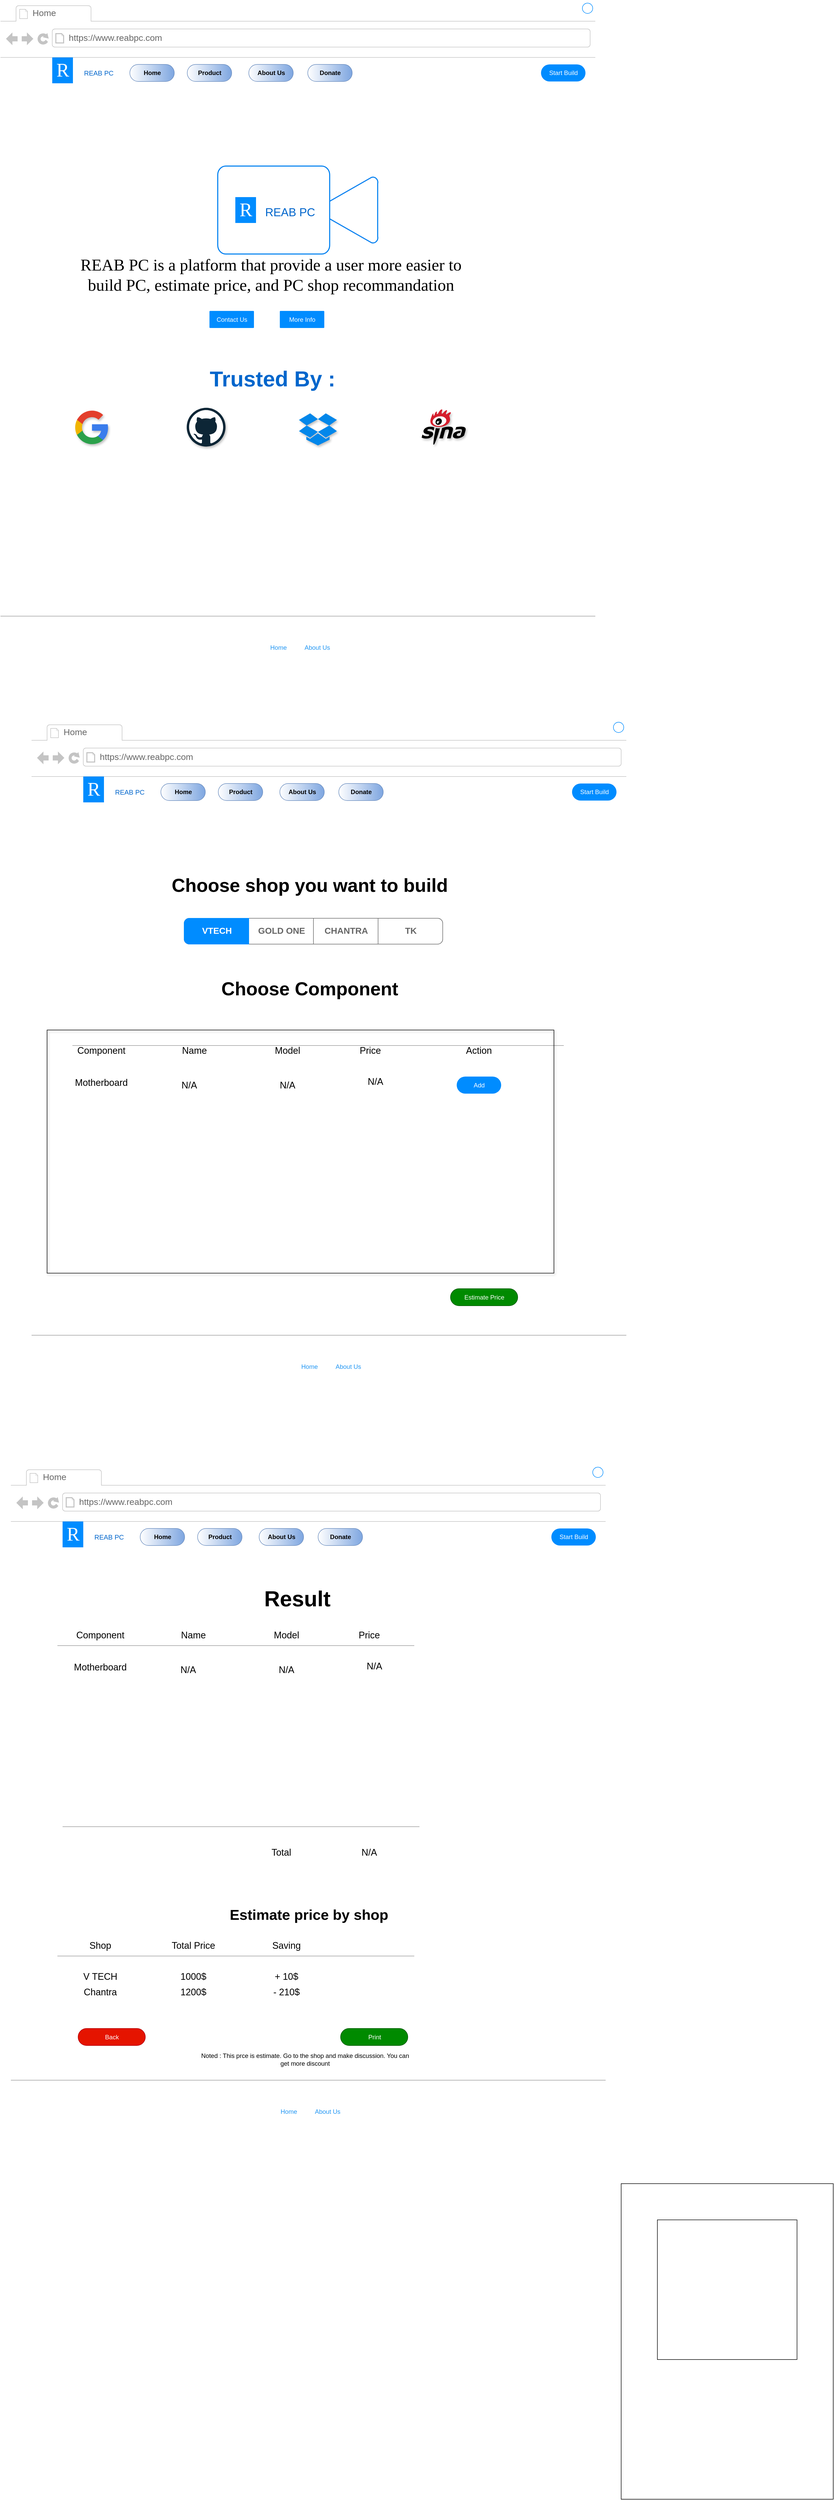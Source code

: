 <mxfile version="13.9.9" type="device"><diagram id="piDafpqhtRUU5qUU-vj8" name="Page-1"><mxGraphModel dx="1240" dy="740" grid="1" gridSize="10" guides="1" tooltips="1" connect="1" arrows="1" fold="1" page="1" pageScale="1" pageWidth="827" pageHeight="1169" math="0" shadow="0"><root><mxCell id="0"/><mxCell id="1" parent="0"/><mxCell id="8962rQQDY3VNNf6We3Pp-1" value="" style="strokeWidth=1;shadow=0;dashed=0;align=center;html=1;shape=mxgraph.mockup.containers.browserWindow;rSize=0;strokeColor2=#008cff;strokeColor3=#c4c4c4;mainText=,;recursiveResize=0;strokeColor=#FFFFFF;fontColor=#FFFFFF;" parent="1" vertex="1"><mxGeometry x="10" y="10" width="1150" height="1330" as="geometry"/></mxCell><mxCell id="8962rQQDY3VNNf6We3Pp-2" value="Home" style="strokeWidth=1;shadow=0;dashed=0;align=center;html=1;shape=mxgraph.mockup.containers.anchor;fontSize=17;fontColor=#666666;align=left;" parent="8962rQQDY3VNNf6We3Pp-1" vertex="1"><mxGeometry x="60" y="12" width="110" height="26" as="geometry"/></mxCell><mxCell id="8962rQQDY3VNNf6We3Pp-3" value="https://www.reabpc.com" style="strokeWidth=1;shadow=0;dashed=0;align=center;html=1;shape=mxgraph.mockup.containers.anchor;rSize=0;fontSize=17;fontColor=#666666;align=left;" parent="8962rQQDY3VNNf6We3Pp-1" vertex="1"><mxGeometry x="130" y="60" width="250" height="26" as="geometry"/></mxCell><mxCell id="8962rQQDY3VNNf6We3Pp-14" value="Start Build" style="rounded=1;align=center;strokeColor=none;html=1;fontColor=#ffffff;fontSize=12;fillColor=#008CFF;arcSize=50;" parent="8962rQQDY3VNNf6We3Pp-1" vertex="1"><mxGeometry x="1045" y="123.5" width="86" height="33" as="geometry"/></mxCell><mxCell id="8962rQQDY3VNNf6We3Pp-16" value="REAB PC" style="text;html=1;strokeColor=none;fillColor=none;align=center;verticalAlign=middle;whiteSpace=wrap;rounded=0;fontSize=13;fontColor=#0066CC;" parent="8962rQQDY3VNNf6We3Pp-1" vertex="1"><mxGeometry x="140" y="130" width="100" height="20" as="geometry"/></mxCell><mxCell id="8962rQQDY3VNNf6We3Pp-17" value="" style="html=1;verticalLabelPosition=bottom;align=center;labelBackgroundColor=#ffffff;verticalAlign=top;strokeWidth=2;strokeColor=#0080F0;shadow=0;dashed=0;shape=mxgraph.ios7.icons.video_conversation;fontSize=13;fontColor=#0066CC;" parent="8962rQQDY3VNNf6We3Pp-1" vertex="1"><mxGeometry x="420" y="320" width="310" height="170" as="geometry"/></mxCell><mxCell id="8962rQQDY3VNNf6We3Pp-35" value="" style="verticalLabelPosition=bottom;shadow=0;dashed=0;align=center;html=1;verticalAlign=top;strokeWidth=1;shape=mxgraph.mockup.markup.line;strokeColor=#999999;fillColor=#008CFF;fontSize=13;fontColor=#0066CC;" parent="8962rQQDY3VNNf6We3Pp-1" vertex="1"><mxGeometry y="1180" width="1150" height="20" as="geometry"/></mxCell><mxCell id="8962rQQDY3VNNf6We3Pp-36" value="" style="shape=image;html=1;verticalAlign=top;verticalLabelPosition=bottom;labelBackgroundColor=#ffffff;imageAspect=0;aspect=fixed;image=https://cdn3.iconfinder.com/data/icons/peelicons-vol-1/50/LinkedIn-128.png;fillColor=#008CFF;fontSize=13;fontColor=#0066CC;" parent="8962rQQDY3VNNf6We3Pp-1" vertex="1"><mxGeometry x="870" y="1235" width="30" height="30" as="geometry"/></mxCell><mxCell id="8962rQQDY3VNNf6We3Pp-37" value="" style="shape=image;html=1;verticalAlign=top;verticalLabelPosition=bottom;labelBackgroundColor=#ffffff;imageAspect=0;aspect=fixed;image=https://cdn3.iconfinder.com/data/icons/peelicons-vol-1/50/Facebook-128.png;fillColor=#008CFF;fontSize=13;fontColor=#0066CC;" parent="8962rQQDY3VNNf6We3Pp-1" vertex="1"><mxGeometry x="920" y="1235" width="30" height="30" as="geometry"/></mxCell><mxCell id="8962rQQDY3VNNf6We3Pp-38" value="" style="shape=image;html=1;verticalAlign=top;verticalLabelPosition=bottom;labelBackgroundColor=#ffffff;imageAspect=0;aspect=fixed;image=https://cdn3.iconfinder.com/data/icons/peelicons-vol-1/50/Twitter-128.png;fillColor=#008CFF;fontSize=13;fontColor=#0066CC;" parent="8962rQQDY3VNNf6We3Pp-1" vertex="1"><mxGeometry x="970" y="1235" width="30" height="30" as="geometry"/></mxCell><mxCell id="seymav8gBYocV3_De4xC-2" value="R" style="text;html=1;align=center;verticalAlign=middle;resizable=0;points=[];autosize=1;fontSize=37;fontFamily=Tahoma;fillColor=#008CFF;fontColor=#FFFFFF;" parent="8962rQQDY3VNNf6We3Pp-1" vertex="1"><mxGeometry x="100" y="110" width="40" height="50" as="geometry"/></mxCell><mxCell id="8962rQQDY3VNNf6We3Pp-32" value="Home" style="shape=rect;strokeColor=none;fillColor=none;fontSize=12;fontColor=#2196F3;dashed=0;" parent="8962rQQDY3VNNf6We3Pp-1" vertex="1"><mxGeometry x="500" y="1230" width="75" height="40" as="geometry"/></mxCell><mxCell id="8962rQQDY3VNNf6We3Pp-33" value="About Us" style="shape=rect;strokeColor=none;fillColor=none;fontSize=12;fontColor=#2196F3;dashed=0;shadow=1;" parent="8962rQQDY3VNNf6We3Pp-1" vertex="1"><mxGeometry x="575" y="1230" width="75" height="40" as="geometry"/></mxCell><mxCell id="9kzsUfth-ymZOBApieVR-3" value="Home" style="rounded=1;align=center;html=1;fontSize=12;strokeColor=#6c8ebf;gradientColor=#7ea6e0;arcSize=50;fillColor=#FFFFFF;gradientDirection=east;fontStyle=1;" parent="8962rQQDY3VNNf6We3Pp-1" vertex="1"><mxGeometry x="250" y="123.5" width="86" height="33" as="geometry"/></mxCell><mxCell id="9kzsUfth-ymZOBApieVR-4" value="Product" style="rounded=1;align=center;html=1;fontSize=12;strokeColor=#6c8ebf;gradientColor=#7ea6e0;arcSize=50;fillColor=#FFFFFF;gradientDirection=east;fontStyle=1;" parent="8962rQQDY3VNNf6We3Pp-1" vertex="1"><mxGeometry x="361" y="123.5" width="86" height="33" as="geometry"/></mxCell><mxCell id="9kzsUfth-ymZOBApieVR-5" value="About Us" style="rounded=1;align=center;html=1;fontSize=12;strokeColor=#6c8ebf;gradientColor=#7ea6e0;arcSize=50;fillColor=#FFFFFF;gradientDirection=east;fontStyle=1;" parent="8962rQQDY3VNNf6We3Pp-1" vertex="1"><mxGeometry x="480" y="123.5" width="86" height="33" as="geometry"/></mxCell><mxCell id="9kzsUfth-ymZOBApieVR-6" value="Donate" style="rounded=1;align=center;html=1;fontSize=12;strokeColor=#6c8ebf;gradientColor=#7ea6e0;arcSize=50;fillColor=#FFFFFF;gradientDirection=east;fontStyle=1;" parent="8962rQQDY3VNNf6We3Pp-1" vertex="1"><mxGeometry x="594" y="123.5" width="86" height="33" as="geometry"/></mxCell><mxCell id="9kzsUfth-ymZOBApieVR-7" value="&lt;font style=&quot;font-size: 22px&quot;&gt;REAB PC&lt;/font&gt;" style="text;html=1;strokeColor=none;fillColor=none;align=center;verticalAlign=middle;whiteSpace=wrap;rounded=0;fontSize=13;fontColor=#0066CC;" parent="8962rQQDY3VNNf6We3Pp-1" vertex="1"><mxGeometry x="510" y="400" width="100" height="20" as="geometry"/></mxCell><mxCell id="9kzsUfth-ymZOBApieVR-8" value="R" style="text;html=1;align=center;verticalAlign=middle;resizable=0;points=[];autosize=1;fontSize=37;fontFamily=Tahoma;fillColor=#008CFF;fontColor=#FFFFFF;" parent="8962rQQDY3VNNf6We3Pp-1" vertex="1"><mxGeometry x="454" y="380" width="40" height="50" as="geometry"/></mxCell><mxCell id="9kzsUfth-ymZOBApieVR-9" value="&lt;font face=&quot;Lucida Console&quot;&gt;&lt;span style=&quot;font-size: 32px&quot;&gt;REAB PC is a platform that provide a user more easier to build PC, estimate price, and PC shop recommandation&lt;br&gt;&lt;/span&gt;&lt;/font&gt;" style="text;html=1;strokeColor=none;fillColor=none;align=center;verticalAlign=middle;whiteSpace=wrap;rounded=0;shadow=1;fontColor=#000000;" parent="8962rQQDY3VNNf6We3Pp-1" vertex="1"><mxGeometry x="143" y="520" width="760" height="20" as="geometry"/></mxCell><mxCell id="8962rQQDY3VNNf6We3Pp-28" value="&lt;font style=&quot;font-size: 42px&quot; color=&quot;#0066cc&quot;&gt;Trusted By :&lt;/font&gt;" style="strokeWidth=1;shadow=0;dashed=0;align=center;html=1;shape=mxgraph.mockup.anchor;fontSize=16;fontColor=#ffffff;fontStyle=1;whiteSpace=wrap;" parent="8962rQQDY3VNNf6We3Pp-1" vertex="1"><mxGeometry x="361" y="690" width="330" height="84" as="geometry"/></mxCell><mxCell id="9kzsUfth-ymZOBApieVR-14" value="" style="dashed=0;outlineConnect=0;html=1;align=center;labelPosition=center;verticalLabelPosition=bottom;verticalAlign=top;shape=mxgraph.weblogos.google;shadow=1;strokeColor=#000000;fillColor=#FFFFFF;fontColor=#000000;" parent="8962rQQDY3VNNf6We3Pp-1" vertex="1"><mxGeometry x="143" y="790" width="65.2" height="69.4" as="geometry"/></mxCell><mxCell id="9kzsUfth-ymZOBApieVR-15" value="" style="dashed=0;outlineConnect=0;html=1;align=center;labelPosition=center;verticalLabelPosition=bottom;verticalAlign=top;shape=mxgraph.weblogos.github;shadow=1;strokeColor=#000000;fillColor=#FFFFFF;fontColor=#000000;" parent="8962rQQDY3VNNf6We3Pp-1" vertex="1"><mxGeometry x="360" y="787.2" width="75" height="75" as="geometry"/></mxCell><mxCell id="9kzsUfth-ymZOBApieVR-16" value="" style="dashed=0;outlineConnect=0;html=1;align=center;labelPosition=center;verticalLabelPosition=bottom;verticalAlign=top;shape=mxgraph.weblogos.dropbox;fillColor=#0287EA;shadow=1;strokeColor=#000000;fontColor=#000000;" parent="8962rQQDY3VNNf6We3Pp-1" vertex="1"><mxGeometry x="577" y="798" width="73.4" height="62" as="geometry"/></mxCell><mxCell id="9kzsUfth-ymZOBApieVR-17" value="" style="dashed=0;outlineConnect=0;html=1;align=center;labelPosition=center;verticalLabelPosition=bottom;verticalAlign=top;shape=mxgraph.weblogos.sina;shadow=1;strokeColor=#000000;fillColor=#FFFFFF;fontColor=#000000;" parent="8962rQQDY3VNNf6We3Pp-1" vertex="1"><mxGeometry x="814.2" y="790.4" width="85.8" height="68.6" as="geometry"/></mxCell><mxCell id="9kzsUfth-ymZOBApieVR-68" value="More Info" style="rounded=1;align=center;strokeColor=none;html=1;fontColor=#ffffff;fontSize=12;fillColor=#008CFF;arcSize=4;" parent="8962rQQDY3VNNf6We3Pp-1" vertex="1"><mxGeometry x="540" y="600" width="86" height="33" as="geometry"/></mxCell><mxCell id="9kzsUfth-ymZOBApieVR-69" value="Contact Us" style="rounded=1;align=center;strokeColor=none;html=1;fontColor=#ffffff;fontSize=12;fillColor=#008CFF;arcSize=4;" parent="8962rQQDY3VNNf6We3Pp-1" vertex="1"><mxGeometry x="404" y="600" width="86" height="33" as="geometry"/></mxCell><mxCell id="9kzsUfth-ymZOBApieVR-70" value="" style="strokeWidth=1;shadow=0;dashed=0;align=center;html=1;shape=mxgraph.mockup.containers.browserWindow;rSize=0;strokeColor2=#008cff;strokeColor3=#c4c4c4;mainText=,;recursiveResize=0;strokeColor=#FFFFFF;fontColor=#FFFFFF;" parent="1" vertex="1"><mxGeometry x="70" y="1400" width="1150" height="1330" as="geometry"/></mxCell><mxCell id="9kzsUfth-ymZOBApieVR-71" value="Home" style="strokeWidth=1;shadow=0;dashed=0;align=center;html=1;shape=mxgraph.mockup.containers.anchor;fontSize=17;fontColor=#666666;align=left;" parent="9kzsUfth-ymZOBApieVR-70" vertex="1"><mxGeometry x="60" y="12" width="110" height="26" as="geometry"/></mxCell><mxCell id="9kzsUfth-ymZOBApieVR-72" value="https://www.reabpc.com" style="strokeWidth=1;shadow=0;dashed=0;align=center;html=1;shape=mxgraph.mockup.containers.anchor;rSize=0;fontSize=17;fontColor=#666666;align=left;" parent="9kzsUfth-ymZOBApieVR-70" vertex="1"><mxGeometry x="130" y="60" width="250" height="26" as="geometry"/></mxCell><mxCell id="9kzsUfth-ymZOBApieVR-73" value="Start Build" style="rounded=1;align=center;strokeColor=none;html=1;fontColor=#ffffff;fontSize=12;fillColor=#008CFF;arcSize=50;" parent="9kzsUfth-ymZOBApieVR-70" vertex="1"><mxGeometry x="1045" y="123.5" width="86" height="33" as="geometry"/></mxCell><mxCell id="9kzsUfth-ymZOBApieVR-74" value="REAB PC" style="text;html=1;strokeColor=none;fillColor=none;align=center;verticalAlign=middle;whiteSpace=wrap;rounded=0;fontSize=13;fontColor=#0066CC;" parent="9kzsUfth-ymZOBApieVR-70" vertex="1"><mxGeometry x="140" y="130" width="100" height="20" as="geometry"/></mxCell><mxCell id="9kzsUfth-ymZOBApieVR-76" value="" style="verticalLabelPosition=bottom;shadow=0;dashed=0;align=center;html=1;verticalAlign=top;strokeWidth=1;shape=mxgraph.mockup.markup.line;strokeColor=#999999;fillColor=#008CFF;fontSize=13;fontColor=#0066CC;" parent="9kzsUfth-ymZOBApieVR-70" vertex="1"><mxGeometry y="1180" width="1150" height="20" as="geometry"/></mxCell><mxCell id="9kzsUfth-ymZOBApieVR-77" value="" style="shape=image;html=1;verticalAlign=top;verticalLabelPosition=bottom;labelBackgroundColor=#ffffff;imageAspect=0;aspect=fixed;image=https://cdn3.iconfinder.com/data/icons/peelicons-vol-1/50/LinkedIn-128.png;fillColor=#008CFF;fontSize=13;fontColor=#0066CC;" parent="9kzsUfth-ymZOBApieVR-70" vertex="1"><mxGeometry x="870" y="1235" width="30" height="30" as="geometry"/></mxCell><mxCell id="9kzsUfth-ymZOBApieVR-78" value="" style="shape=image;html=1;verticalAlign=top;verticalLabelPosition=bottom;labelBackgroundColor=#ffffff;imageAspect=0;aspect=fixed;image=https://cdn3.iconfinder.com/data/icons/peelicons-vol-1/50/Facebook-128.png;fillColor=#008CFF;fontSize=13;fontColor=#0066CC;" parent="9kzsUfth-ymZOBApieVR-70" vertex="1"><mxGeometry x="920" y="1235" width="30" height="30" as="geometry"/></mxCell><mxCell id="9kzsUfth-ymZOBApieVR-79" value="" style="shape=image;html=1;verticalAlign=top;verticalLabelPosition=bottom;labelBackgroundColor=#ffffff;imageAspect=0;aspect=fixed;image=https://cdn3.iconfinder.com/data/icons/peelicons-vol-1/50/Twitter-128.png;fillColor=#008CFF;fontSize=13;fontColor=#0066CC;" parent="9kzsUfth-ymZOBApieVR-70" vertex="1"><mxGeometry x="970" y="1235" width="30" height="30" as="geometry"/></mxCell><mxCell id="9kzsUfth-ymZOBApieVR-80" value="R" style="text;html=1;align=center;verticalAlign=middle;resizable=0;points=[];autosize=1;fontSize=37;fontFamily=Tahoma;fillColor=#008CFF;fontColor=#FFFFFF;" parent="9kzsUfth-ymZOBApieVR-70" vertex="1"><mxGeometry x="100" y="110" width="40" height="50" as="geometry"/></mxCell><mxCell id="9kzsUfth-ymZOBApieVR-81" value="Home" style="shape=rect;strokeColor=none;fillColor=none;fontSize=12;fontColor=#2196F3;dashed=0;" parent="9kzsUfth-ymZOBApieVR-70" vertex="1"><mxGeometry x="500" y="1230" width="75" height="40" as="geometry"/></mxCell><mxCell id="9kzsUfth-ymZOBApieVR-82" value="About Us" style="shape=rect;strokeColor=none;fillColor=none;fontSize=12;fontColor=#2196F3;dashed=0;shadow=1;" parent="9kzsUfth-ymZOBApieVR-70" vertex="1"><mxGeometry x="575" y="1230" width="75" height="40" as="geometry"/></mxCell><mxCell id="9kzsUfth-ymZOBApieVR-83" value="Home" style="rounded=1;align=center;html=1;fontSize=12;strokeColor=#6c8ebf;gradientColor=#7ea6e0;arcSize=50;fillColor=#FFFFFF;gradientDirection=east;fontStyle=1;" parent="9kzsUfth-ymZOBApieVR-70" vertex="1"><mxGeometry x="250" y="123.5" width="86" height="33" as="geometry"/></mxCell><mxCell id="9kzsUfth-ymZOBApieVR-84" value="Product" style="rounded=1;align=center;html=1;fontSize=12;strokeColor=#6c8ebf;gradientColor=#7ea6e0;arcSize=50;fillColor=#FFFFFF;gradientDirection=east;fontStyle=1;" parent="9kzsUfth-ymZOBApieVR-70" vertex="1"><mxGeometry x="361" y="123.5" width="86" height="33" as="geometry"/></mxCell><mxCell id="9kzsUfth-ymZOBApieVR-85" value="About Us" style="rounded=1;align=center;html=1;fontSize=12;strokeColor=#6c8ebf;gradientColor=#7ea6e0;arcSize=50;fillColor=#FFFFFF;gradientDirection=east;fontStyle=1;" parent="9kzsUfth-ymZOBApieVR-70" vertex="1"><mxGeometry x="480" y="123.5" width="86" height="33" as="geometry"/></mxCell><mxCell id="9kzsUfth-ymZOBApieVR-86" value="Donate" style="rounded=1;align=center;html=1;fontSize=12;strokeColor=#6c8ebf;gradientColor=#7ea6e0;arcSize=50;fillColor=#FFFFFF;gradientDirection=east;fontStyle=1;" parent="9kzsUfth-ymZOBApieVR-70" vertex="1"><mxGeometry x="594" y="123.5" width="86" height="33" as="geometry"/></mxCell><mxCell id="9kzsUfth-ymZOBApieVR-116" value="" style="verticalLabelPosition=bottom;shadow=0;dashed=0;align=center;html=1;verticalAlign=top;strokeWidth=1;shape=mxgraph.mockup.markup.line;strokeColor=#999999;fillColor=#FFFFFF;fontColor=#000000;" parent="9kzsUfth-ymZOBApieVR-70" vertex="1"><mxGeometry x="79" y="620" width="950" height="20" as="geometry"/></mxCell><mxCell id="9kzsUfth-ymZOBApieVR-117" value="&lt;font style=&quot;font-size: 36px&quot;&gt;&lt;b&gt;Choose Component&lt;/b&gt;&lt;/font&gt;" style="text;html=1;strokeColor=none;fillColor=none;align=center;verticalAlign=middle;whiteSpace=wrap;rounded=0;shadow=1;fontColor=#000000;" parent="9kzsUfth-ymZOBApieVR-70" vertex="1"><mxGeometry x="344.5" y="510" width="386" height="20" as="geometry"/></mxCell><mxCell id="9kzsUfth-ymZOBApieVR-149" value="&lt;font style=&quot;font-size: 36px&quot;&gt;&lt;b&gt;Choose shop you want to build&lt;/b&gt;&lt;/font&gt;" style="text;html=1;strokeColor=none;fillColor=none;align=center;verticalAlign=middle;whiteSpace=wrap;rounded=0;shadow=1;fontColor=#000000;" parent="9kzsUfth-ymZOBApieVR-70" vertex="1"><mxGeometry x="250.5" y="310" width="574" height="20" as="geometry"/></mxCell><mxCell id="9kzsUfth-ymZOBApieVR-153" value="" style="strokeWidth=1;shadow=0;dashed=0;align=center;html=1;shape=mxgraph.mockup.rrect;rSize=10;fillColor=#ffffff;strokeColor=#666666;fontColor=#000000;" parent="9kzsUfth-ymZOBApieVR-70" vertex="1"><mxGeometry x="295" y="384" width="500" height="50" as="geometry"/></mxCell><mxCell id="9kzsUfth-ymZOBApieVR-154" value="GOLD ONE" style="strokeColor=inherit;fillColor=inherit;gradientColor=inherit;strokeWidth=1;shadow=0;dashed=0;align=center;html=1;shape=mxgraph.mockup.rrect;rSize=0;fontSize=17;fontColor=#666666;fontStyle=1;resizeHeight=1;" parent="9kzsUfth-ymZOBApieVR-153" vertex="1"><mxGeometry width="125" height="50" relative="1" as="geometry"><mxPoint x="125" as="offset"/></mxGeometry></mxCell><mxCell id="9kzsUfth-ymZOBApieVR-155" value="CHANTRA" style="strokeColor=inherit;fillColor=inherit;gradientColor=inherit;strokeWidth=1;shadow=0;dashed=0;align=center;html=1;shape=mxgraph.mockup.rrect;rSize=0;fontSize=17;fontColor=#666666;fontStyle=1;resizeHeight=1;" parent="9kzsUfth-ymZOBApieVR-153" vertex="1"><mxGeometry width="125" height="50" relative="1" as="geometry"><mxPoint x="250" as="offset"/></mxGeometry></mxCell><mxCell id="9kzsUfth-ymZOBApieVR-156" value="TK" style="strokeColor=inherit;fillColor=inherit;gradientColor=inherit;strokeWidth=1;shadow=0;dashed=0;align=center;html=1;shape=mxgraph.mockup.rightButton;rSize=10;fontSize=17;fontColor=#666666;fontStyle=1;resizeHeight=1;" parent="9kzsUfth-ymZOBApieVR-153" vertex="1"><mxGeometry x="1" width="125" height="50" relative="1" as="geometry"><mxPoint x="-125" as="offset"/></mxGeometry></mxCell><mxCell id="9kzsUfth-ymZOBApieVR-157" value="VTECH" style="strokeWidth=1;shadow=0;dashed=0;align=center;html=1;shape=mxgraph.mockup.leftButton;rSize=10;fontSize=17;fontColor=#ffffff;fontStyle=1;fillColor=#008cff;strokeColor=#008cff;resizeHeight=1;" parent="9kzsUfth-ymZOBApieVR-153" vertex="1"><mxGeometry width="125" height="50" relative="1" as="geometry"/></mxCell><mxCell id="9kzsUfth-ymZOBApieVR-158" value="Estimate Price" style="rounded=1;align=center;strokeColor=#005700;html=1;fontSize=12;fillColor=#008a00;arcSize=50;fontColor=#ffffff;" parent="9kzsUfth-ymZOBApieVR-70" vertex="1"><mxGeometry x="810" y="1100" width="130" height="33" as="geometry"/></mxCell><mxCell id="9kzsUfth-ymZOBApieVR-98" value="" style="strokeWidth=1;shadow=0;dashed=0;align=center;html=1;shape=mxgraph.mockup.containers.browserWindow;rSize=0;strokeColor2=#008cff;strokeColor3=#c4c4c4;mainText=,;recursiveResize=0;strokeColor=#FFFFFF;fontColor=#FFFFFF;" parent="1" vertex="1"><mxGeometry x="30" y="2840" width="1150" height="1330" as="geometry"/></mxCell><mxCell id="9kzsUfth-ymZOBApieVR-99" value="Home" style="strokeWidth=1;shadow=0;dashed=0;align=center;html=1;shape=mxgraph.mockup.containers.anchor;fontSize=17;fontColor=#666666;align=left;" parent="9kzsUfth-ymZOBApieVR-98" vertex="1"><mxGeometry x="60" y="12" width="110" height="26" as="geometry"/></mxCell><mxCell id="9kzsUfth-ymZOBApieVR-100" value="https://www.reabpc.com" style="strokeWidth=1;shadow=0;dashed=0;align=center;html=1;shape=mxgraph.mockup.containers.anchor;rSize=0;fontSize=17;fontColor=#666666;align=left;" parent="9kzsUfth-ymZOBApieVR-98" vertex="1"><mxGeometry x="130" y="60" width="250" height="26" as="geometry"/></mxCell><mxCell id="9kzsUfth-ymZOBApieVR-101" value="Start Build" style="rounded=1;align=center;strokeColor=none;html=1;fontColor=#ffffff;fontSize=12;fillColor=#008CFF;arcSize=50;" parent="9kzsUfth-ymZOBApieVR-98" vertex="1"><mxGeometry x="1045" y="123.5" width="86" height="33" as="geometry"/></mxCell><mxCell id="9kzsUfth-ymZOBApieVR-102" value="REAB PC" style="text;html=1;strokeColor=none;fillColor=none;align=center;verticalAlign=middle;whiteSpace=wrap;rounded=0;fontSize=13;fontColor=#0066CC;" parent="9kzsUfth-ymZOBApieVR-98" vertex="1"><mxGeometry x="140" y="130" width="100" height="20" as="geometry"/></mxCell><mxCell id="9kzsUfth-ymZOBApieVR-103" value="" style="verticalLabelPosition=bottom;shadow=0;dashed=0;align=center;html=1;verticalAlign=top;strokeWidth=1;shape=mxgraph.mockup.markup.line;strokeColor=#999999;fillColor=#008CFF;fontSize=13;fontColor=#0066CC;" parent="9kzsUfth-ymZOBApieVR-98" vertex="1"><mxGeometry y="1180" width="1150" height="20" as="geometry"/></mxCell><mxCell id="9kzsUfth-ymZOBApieVR-104" value="" style="shape=image;html=1;verticalAlign=top;verticalLabelPosition=bottom;labelBackgroundColor=#ffffff;imageAspect=0;aspect=fixed;image=https://cdn3.iconfinder.com/data/icons/peelicons-vol-1/50/LinkedIn-128.png;fillColor=#008CFF;fontSize=13;fontColor=#0066CC;" parent="9kzsUfth-ymZOBApieVR-98" vertex="1"><mxGeometry x="870" y="1235" width="30" height="30" as="geometry"/></mxCell><mxCell id="9kzsUfth-ymZOBApieVR-105" value="" style="shape=image;html=1;verticalAlign=top;verticalLabelPosition=bottom;labelBackgroundColor=#ffffff;imageAspect=0;aspect=fixed;image=https://cdn3.iconfinder.com/data/icons/peelicons-vol-1/50/Facebook-128.png;fillColor=#008CFF;fontSize=13;fontColor=#0066CC;" parent="9kzsUfth-ymZOBApieVR-98" vertex="1"><mxGeometry x="920" y="1235" width="30" height="30" as="geometry"/></mxCell><mxCell id="9kzsUfth-ymZOBApieVR-106" value="" style="shape=image;html=1;verticalAlign=top;verticalLabelPosition=bottom;labelBackgroundColor=#ffffff;imageAspect=0;aspect=fixed;image=https://cdn3.iconfinder.com/data/icons/peelicons-vol-1/50/Twitter-128.png;fillColor=#008CFF;fontSize=13;fontColor=#0066CC;" parent="9kzsUfth-ymZOBApieVR-98" vertex="1"><mxGeometry x="970" y="1235" width="30" height="30" as="geometry"/></mxCell><mxCell id="9kzsUfth-ymZOBApieVR-107" value="R" style="text;html=1;align=center;verticalAlign=middle;resizable=0;points=[];autosize=1;fontSize=37;fontFamily=Tahoma;fillColor=#008CFF;fontColor=#FFFFFF;" parent="9kzsUfth-ymZOBApieVR-98" vertex="1"><mxGeometry x="100" y="110" width="40" height="50" as="geometry"/></mxCell><mxCell id="9kzsUfth-ymZOBApieVR-108" value="Home" style="shape=rect;strokeColor=none;fillColor=none;fontSize=12;fontColor=#2196F3;dashed=0;" parent="9kzsUfth-ymZOBApieVR-98" vertex="1"><mxGeometry x="500" y="1230" width="75" height="40" as="geometry"/></mxCell><mxCell id="9kzsUfth-ymZOBApieVR-109" value="About Us" style="shape=rect;strokeColor=none;fillColor=none;fontSize=12;fontColor=#2196F3;dashed=0;shadow=1;" parent="9kzsUfth-ymZOBApieVR-98" vertex="1"><mxGeometry x="575" y="1230" width="75" height="40" as="geometry"/></mxCell><mxCell id="9kzsUfth-ymZOBApieVR-110" value="Home" style="rounded=1;align=center;html=1;fontSize=12;strokeColor=#6c8ebf;gradientColor=#7ea6e0;arcSize=50;fillColor=#FFFFFF;gradientDirection=east;fontStyle=1;" parent="9kzsUfth-ymZOBApieVR-98" vertex="1"><mxGeometry x="250" y="123.5" width="86" height="33" as="geometry"/></mxCell><mxCell id="9kzsUfth-ymZOBApieVR-111" value="Product" style="rounded=1;align=center;html=1;fontSize=12;strokeColor=#6c8ebf;gradientColor=#7ea6e0;arcSize=50;fillColor=#FFFFFF;gradientDirection=east;fontStyle=1;" parent="9kzsUfth-ymZOBApieVR-98" vertex="1"><mxGeometry x="361" y="123.5" width="86" height="33" as="geometry"/></mxCell><mxCell id="9kzsUfth-ymZOBApieVR-112" value="About Us" style="rounded=1;align=center;html=1;fontSize=12;strokeColor=#6c8ebf;gradientColor=#7ea6e0;arcSize=50;fillColor=#FFFFFF;gradientDirection=east;fontStyle=1;" parent="9kzsUfth-ymZOBApieVR-98" vertex="1"><mxGeometry x="480" y="123.5" width="86" height="33" as="geometry"/></mxCell><mxCell id="9kzsUfth-ymZOBApieVR-113" value="Donate" style="rounded=1;align=center;html=1;fontSize=12;strokeColor=#6c8ebf;gradientColor=#7ea6e0;arcSize=50;fillColor=#FFFFFF;gradientDirection=east;fontStyle=1;" parent="9kzsUfth-ymZOBApieVR-98" vertex="1"><mxGeometry x="594" y="123.5" width="86" height="33" as="geometry"/></mxCell><mxCell id="9kzsUfth-ymZOBApieVR-114" value="&lt;font size=&quot;1&quot;&gt;&lt;b style=&quot;font-size: 42px&quot;&gt;Result&lt;/b&gt;&lt;/font&gt;" style="text;html=1;strokeColor=none;fillColor=none;align=center;verticalAlign=middle;whiteSpace=wrap;rounded=0;shadow=1;fontColor=#000000;" parent="9kzsUfth-ymZOBApieVR-98" vertex="1"><mxGeometry x="394" y="250" width="320" height="20" as="geometry"/></mxCell><mxCell id="9kzsUfth-ymZOBApieVR-159" value="" style="verticalLabelPosition=bottom;shadow=0;dashed=0;align=center;html=1;verticalAlign=top;strokeWidth=1;shape=mxgraph.mockup.markup.line;strokeColor=#999999;fillColor=#FFFFFF;fontColor=#000000;" parent="9kzsUfth-ymZOBApieVR-98" vertex="1"><mxGeometry x="90" y="340" width="690" height="20" as="geometry"/></mxCell><mxCell id="9kzsUfth-ymZOBApieVR-160" value="&lt;font size=&quot;1&quot;&gt;&lt;span style=&quot;font-size: 18px&quot;&gt;Component&lt;/span&gt;&lt;/font&gt;" style="text;html=1;strokeColor=none;fillColor=none;align=center;verticalAlign=middle;whiteSpace=wrap;rounded=0;shadow=1;fontColor=#000000;" parent="9kzsUfth-ymZOBApieVR-98" vertex="1"><mxGeometry x="107.5" y="320" width="130" height="20" as="geometry"/></mxCell><mxCell id="9kzsUfth-ymZOBApieVR-161" value="&lt;font size=&quot;1&quot;&gt;&lt;span style=&quot;font-size: 18px&quot;&gt;Name&lt;/span&gt;&lt;/font&gt;" style="text;html=1;strokeColor=none;fillColor=none;align=center;verticalAlign=middle;whiteSpace=wrap;rounded=0;shadow=1;fontColor=#000000;" parent="9kzsUfth-ymZOBApieVR-98" vertex="1"><mxGeometry x="287.5" y="320" width="130" height="20" as="geometry"/></mxCell><mxCell id="9kzsUfth-ymZOBApieVR-162" value="&lt;font size=&quot;1&quot;&gt;&lt;span style=&quot;font-size: 18px&quot;&gt;Model&lt;/span&gt;&lt;/font&gt;" style="text;html=1;strokeColor=none;fillColor=none;align=center;verticalAlign=middle;whiteSpace=wrap;rounded=0;shadow=1;fontColor=#000000;" parent="9kzsUfth-ymZOBApieVR-98" vertex="1"><mxGeometry x="467.5" y="320" width="130" height="20" as="geometry"/></mxCell><mxCell id="9kzsUfth-ymZOBApieVR-163" value="&lt;font size=&quot;1&quot;&gt;&lt;span style=&quot;font-size: 18px&quot;&gt;Price&lt;/span&gt;&lt;/font&gt;" style="text;html=1;strokeColor=none;fillColor=none;align=center;verticalAlign=middle;whiteSpace=wrap;rounded=0;shadow=1;fontColor=#000000;" parent="9kzsUfth-ymZOBApieVR-98" vertex="1"><mxGeometry x="627.5" y="320" width="130" height="20" as="geometry"/></mxCell><mxCell id="9kzsUfth-ymZOBApieVR-164" value="&lt;font size=&quot;1&quot;&gt;&lt;span style=&quot;font-size: 18px&quot;&gt;Total&lt;/span&gt;&lt;/font&gt;" style="text;html=1;strokeColor=none;fillColor=none;align=center;verticalAlign=middle;whiteSpace=wrap;rounded=0;shadow=1;fontColor=#000000;" parent="9kzsUfth-ymZOBApieVR-98" vertex="1"><mxGeometry x="458" y="740" width="130" height="20" as="geometry"/></mxCell><mxCell id="9kzsUfth-ymZOBApieVR-165" value="&lt;font size=&quot;1&quot;&gt;&lt;span style=&quot;font-size: 18px&quot;&gt;Motherboard&lt;br&gt;&lt;br&gt;&lt;/span&gt;&lt;/font&gt;" style="text;html=1;strokeColor=none;fillColor=none;align=center;verticalAlign=middle;whiteSpace=wrap;rounded=0;shadow=1;fontColor=#000000;" parent="9kzsUfth-ymZOBApieVR-98" vertex="1"><mxGeometry x="107.5" y="393" width="130" height="20" as="geometry"/></mxCell><mxCell id="9kzsUfth-ymZOBApieVR-166" value="&lt;font size=&quot;1&quot;&gt;&lt;span style=&quot;font-size: 18px&quot;&gt;N/A&lt;/span&gt;&lt;/font&gt;" style="text;html=1;strokeColor=none;fillColor=none;align=center;verticalAlign=middle;whiteSpace=wrap;rounded=0;shadow=1;fontColor=#000000;" parent="9kzsUfth-ymZOBApieVR-98" vertex="1"><mxGeometry x="277.5" y="386.5" width="130" height="20" as="geometry"/></mxCell><mxCell id="9kzsUfth-ymZOBApieVR-167" value="&lt;font size=&quot;1&quot;&gt;&lt;span style=&quot;font-size: 18px&quot;&gt;N/A&lt;/span&gt;&lt;/font&gt;" style="text;html=1;strokeColor=none;fillColor=none;align=center;verticalAlign=middle;whiteSpace=wrap;rounded=0;shadow=1;fontColor=#000000;" parent="9kzsUfth-ymZOBApieVR-98" vertex="1"><mxGeometry x="467.5" y="386.5" width="130" height="20" as="geometry"/></mxCell><mxCell id="9kzsUfth-ymZOBApieVR-168" value="&lt;font size=&quot;1&quot;&gt;&lt;span style=&quot;font-size: 18px&quot;&gt;N/A&lt;/span&gt;&lt;/font&gt;" style="text;html=1;strokeColor=none;fillColor=none;align=center;verticalAlign=middle;whiteSpace=wrap;rounded=0;shadow=1;fontColor=#000000;" parent="9kzsUfth-ymZOBApieVR-98" vertex="1"><mxGeometry x="637.5" y="380" width="130" height="20" as="geometry"/></mxCell><mxCell id="9kzsUfth-ymZOBApieVR-169" value="&lt;font size=&quot;1&quot;&gt;&lt;span style=&quot;font-size: 18px&quot;&gt;N/A&lt;/span&gt;&lt;/font&gt;" style="text;html=1;strokeColor=none;fillColor=none;align=center;verticalAlign=middle;whiteSpace=wrap;rounded=0;shadow=1;fontColor=#000000;" parent="9kzsUfth-ymZOBApieVR-98" vertex="1"><mxGeometry x="627.5" y="740" width="130" height="20" as="geometry"/></mxCell><mxCell id="9kzsUfth-ymZOBApieVR-170" value="" style="verticalLabelPosition=bottom;shadow=0;dashed=0;align=center;html=1;verticalAlign=top;strokeWidth=1;shape=mxgraph.mockup.markup.line;strokeColor=#999999;fillColor=#FFFFFF;fontColor=#000000;" parent="9kzsUfth-ymZOBApieVR-98" vertex="1"><mxGeometry x="100" y="690" width="690" height="20" as="geometry"/></mxCell><mxCell id="9kzsUfth-ymZOBApieVR-171" value="Noted : This prce is estimate. Go to the shop and make discussion. You can get more discount" style="text;html=1;strokeColor=none;fillColor=none;align=center;verticalAlign=middle;whiteSpace=wrap;rounded=0;shadow=1;fontColor=#000000;" parent="9kzsUfth-ymZOBApieVR-98" vertex="1"><mxGeometry x="361" y="1140" width="416" height="20" as="geometry"/></mxCell><mxCell id="9kzsUfth-ymZOBApieVR-173" value="&lt;font size=&quot;1&quot;&gt;&lt;b style=&quot;font-size: 28px&quot;&gt;Estimate price by shop&lt;/b&gt;&lt;/font&gt;" style="text;html=1;strokeColor=none;fillColor=none;align=center;verticalAlign=middle;whiteSpace=wrap;rounded=0;shadow=1;fontColor=#000000;" parent="9kzsUfth-ymZOBApieVR-98" vertex="1"><mxGeometry x="385" y="860" width="382.5" height="20" as="geometry"/></mxCell><mxCell id="9kzsUfth-ymZOBApieVR-174" value="&lt;font size=&quot;1&quot;&gt;&lt;span style=&quot;font-size: 18px&quot;&gt;Shop&lt;/span&gt;&lt;/font&gt;" style="text;html=1;strokeColor=none;fillColor=none;align=center;verticalAlign=middle;whiteSpace=wrap;rounded=0;shadow=1;fontColor=#000000;" parent="9kzsUfth-ymZOBApieVR-98" vertex="1"><mxGeometry x="107.5" y="920" width="130" height="20" as="geometry"/></mxCell><mxCell id="9kzsUfth-ymZOBApieVR-175" value="&lt;font size=&quot;1&quot;&gt;&lt;span style=&quot;font-size: 18px&quot;&gt;Total Price&lt;/span&gt;&lt;/font&gt;" style="text;html=1;strokeColor=none;fillColor=none;align=center;verticalAlign=middle;whiteSpace=wrap;rounded=0;shadow=1;fontColor=#000000;" parent="9kzsUfth-ymZOBApieVR-98" vertex="1"><mxGeometry x="287.5" y="920" width="130" height="20" as="geometry"/></mxCell><mxCell id="9kzsUfth-ymZOBApieVR-176" value="&lt;font size=&quot;1&quot;&gt;&lt;span style=&quot;font-size: 18px&quot;&gt;Saving&lt;/span&gt;&lt;/font&gt;" style="text;html=1;strokeColor=none;fillColor=none;align=center;verticalAlign=middle;whiteSpace=wrap;rounded=0;shadow=1;fontColor=#000000;" parent="9kzsUfth-ymZOBApieVR-98" vertex="1"><mxGeometry x="467.5" y="920" width="130" height="20" as="geometry"/></mxCell><mxCell id="9kzsUfth-ymZOBApieVR-178" value="" style="verticalLabelPosition=bottom;shadow=0;dashed=0;align=center;html=1;verticalAlign=top;strokeWidth=1;shape=mxgraph.mockup.markup.line;strokeColor=#999999;fillColor=#FFFFFF;fontColor=#000000;" parent="9kzsUfth-ymZOBApieVR-98" vertex="1"><mxGeometry x="90" y="940" width="690" height="20" as="geometry"/></mxCell><mxCell id="9kzsUfth-ymZOBApieVR-179" value="&lt;font size=&quot;1&quot;&gt;&lt;span style=&quot;font-size: 18px&quot;&gt;V TECH&lt;/span&gt;&lt;/font&gt;" style="text;html=1;strokeColor=none;fillColor=none;align=center;verticalAlign=middle;whiteSpace=wrap;rounded=0;shadow=1;fontColor=#000000;" parent="9kzsUfth-ymZOBApieVR-98" vertex="1"><mxGeometry x="107.5" y="980" width="130" height="20" as="geometry"/></mxCell><mxCell id="9kzsUfth-ymZOBApieVR-180" value="&lt;font size=&quot;1&quot;&gt;&lt;span style=&quot;font-size: 18px&quot;&gt;1000$&lt;/span&gt;&lt;/font&gt;" style="text;html=1;strokeColor=none;fillColor=none;align=center;verticalAlign=middle;whiteSpace=wrap;rounded=0;shadow=1;fontColor=#000000;" parent="9kzsUfth-ymZOBApieVR-98" vertex="1"><mxGeometry x="287.5" y="980" width="130" height="20" as="geometry"/></mxCell><mxCell id="9kzsUfth-ymZOBApieVR-181" value="&lt;span style=&quot;font-size: 18px&quot;&gt;+ 10$&lt;/span&gt;" style="text;html=1;strokeColor=none;fillColor=none;align=center;verticalAlign=middle;whiteSpace=wrap;rounded=0;shadow=1;fontColor=#000000;" parent="9kzsUfth-ymZOBApieVR-98" vertex="1"><mxGeometry x="467.5" y="980" width="130" height="20" as="geometry"/></mxCell><mxCell id="9kzsUfth-ymZOBApieVR-182" value="&lt;font size=&quot;1&quot;&gt;&lt;span style=&quot;font-size: 18px&quot;&gt;Chantra&lt;/span&gt;&lt;/font&gt;" style="text;html=1;strokeColor=none;fillColor=none;align=center;verticalAlign=middle;whiteSpace=wrap;rounded=0;shadow=1;fontColor=#000000;" parent="9kzsUfth-ymZOBApieVR-98" vertex="1"><mxGeometry x="107.5" y="1010" width="130" height="20" as="geometry"/></mxCell><mxCell id="9kzsUfth-ymZOBApieVR-183" value="&lt;font size=&quot;1&quot;&gt;&lt;span style=&quot;font-size: 18px&quot;&gt;1200$&lt;/span&gt;&lt;/font&gt;" style="text;html=1;strokeColor=none;fillColor=none;align=center;verticalAlign=middle;whiteSpace=wrap;rounded=0;shadow=1;fontColor=#000000;" parent="9kzsUfth-ymZOBApieVR-98" vertex="1"><mxGeometry x="287.5" y="1010" width="130" height="20" as="geometry"/></mxCell><mxCell id="9kzsUfth-ymZOBApieVR-184" value="&lt;span style=&quot;font-size: 18px&quot;&gt;- 210$&lt;/span&gt;" style="text;html=1;strokeColor=none;fillColor=none;align=center;verticalAlign=middle;whiteSpace=wrap;rounded=0;shadow=1;fontColor=#000000;" parent="9kzsUfth-ymZOBApieVR-98" vertex="1"><mxGeometry x="467.5" y="1010" width="130" height="20" as="geometry"/></mxCell><mxCell id="9kzsUfth-ymZOBApieVR-185" value="Print" style="rounded=1;align=center;strokeColor=#005700;html=1;fontSize=12;fillColor=#008a00;arcSize=50;fontColor=#ffffff;" parent="9kzsUfth-ymZOBApieVR-98" vertex="1"><mxGeometry x="637.5" y="1090" width="130" height="33" as="geometry"/></mxCell><mxCell id="9kzsUfth-ymZOBApieVR-270" value="Back" style="rounded=1;align=center;strokeColor=#B20000;html=1;fontSize=12;fillColor=#e51400;arcSize=50;fontColor=#ffffff;" parent="9kzsUfth-ymZOBApieVR-98" vertex="1"><mxGeometry x="130" y="1090" width="130" height="33" as="geometry"/></mxCell><mxCell id="9kzsUfth-ymZOBApieVR-118" value="" style="rounded=0;whiteSpace=wrap;html=1;shadow=1;fillColor=none;" parent="1" vertex="1"><mxGeometry x="100" y="2000" width="980" height="470" as="geometry"/></mxCell><mxCell id="9kzsUfth-ymZOBApieVR-119" value="&lt;font size=&quot;1&quot;&gt;&lt;span style=&quot;font-size: 18px&quot;&gt;Component&lt;/span&gt;&lt;/font&gt;" style="text;html=1;strokeColor=none;fillColor=none;align=center;verticalAlign=middle;whiteSpace=wrap;rounded=0;shadow=1;fontColor=#000000;" parent="1" vertex="1"><mxGeometry x="140" y="2030" width="130" height="20" as="geometry"/></mxCell><mxCell id="9kzsUfth-ymZOBApieVR-120" value="&lt;font size=&quot;1&quot;&gt;&lt;span style=&quot;font-size: 18px&quot;&gt;Name&lt;/span&gt;&lt;/font&gt;" style="text;html=1;strokeColor=none;fillColor=none;align=center;verticalAlign=middle;whiteSpace=wrap;rounded=0;shadow=1;fontColor=#000000;" parent="1" vertex="1"><mxGeometry x="320" y="2030" width="130" height="20" as="geometry"/></mxCell><mxCell id="9kzsUfth-ymZOBApieVR-121" value="&lt;font size=&quot;1&quot;&gt;&lt;span style=&quot;font-size: 18px&quot;&gt;Model&lt;/span&gt;&lt;/font&gt;" style="text;html=1;strokeColor=none;fillColor=none;align=center;verticalAlign=middle;whiteSpace=wrap;rounded=0;shadow=1;fontColor=#000000;" parent="1" vertex="1"><mxGeometry x="500" y="2030" width="130" height="20" as="geometry"/></mxCell><mxCell id="9kzsUfth-ymZOBApieVR-122" value="&lt;font size=&quot;1&quot;&gt;&lt;span style=&quot;font-size: 18px&quot;&gt;Price&lt;/span&gt;&lt;/font&gt;" style="text;html=1;strokeColor=none;fillColor=none;align=center;verticalAlign=middle;whiteSpace=wrap;rounded=0;shadow=1;fontColor=#000000;" parent="1" vertex="1"><mxGeometry x="660" y="2030" width="130" height="20" as="geometry"/></mxCell><mxCell id="9kzsUfth-ymZOBApieVR-123" value="&lt;font size=&quot;1&quot;&gt;&lt;span style=&quot;font-size: 18px&quot;&gt;Action&lt;/span&gt;&lt;/font&gt;" style="text;html=1;strokeColor=none;fillColor=none;align=center;verticalAlign=middle;whiteSpace=wrap;rounded=0;shadow=1;fontColor=#000000;" parent="1" vertex="1"><mxGeometry x="870" y="2030" width="130" height="20" as="geometry"/></mxCell><mxCell id="9kzsUfth-ymZOBApieVR-142" value="Add" style="rounded=1;align=center;strokeColor=none;html=1;fontColor=#ffffff;fontSize=12;fillColor=#008CFF;arcSize=50;" parent="1" vertex="1"><mxGeometry x="892" y="2090" width="86" height="33" as="geometry"/></mxCell><mxCell id="9kzsUfth-ymZOBApieVR-144" value="&lt;font size=&quot;1&quot;&gt;&lt;span style=&quot;font-size: 18px&quot;&gt;Motherboard&lt;br&gt;&lt;br&gt;&lt;/span&gt;&lt;/font&gt;" style="text;html=1;strokeColor=none;fillColor=none;align=center;verticalAlign=middle;whiteSpace=wrap;rounded=0;shadow=1;fontColor=#000000;" parent="1" vertex="1"><mxGeometry x="140" y="2103" width="130" height="20" as="geometry"/></mxCell><mxCell id="9kzsUfth-ymZOBApieVR-146" value="&lt;font size=&quot;1&quot;&gt;&lt;span style=&quot;font-size: 18px&quot;&gt;N/A&lt;/span&gt;&lt;/font&gt;" style="text;html=1;strokeColor=none;fillColor=none;align=center;verticalAlign=middle;whiteSpace=wrap;rounded=0;shadow=1;fontColor=#000000;" parent="1" vertex="1"><mxGeometry x="310" y="2096.5" width="130" height="20" as="geometry"/></mxCell><mxCell id="9kzsUfth-ymZOBApieVR-147" value="&lt;font size=&quot;1&quot;&gt;&lt;span style=&quot;font-size: 18px&quot;&gt;N/A&lt;/span&gt;&lt;/font&gt;" style="text;html=1;strokeColor=none;fillColor=none;align=center;verticalAlign=middle;whiteSpace=wrap;rounded=0;shadow=1;fontColor=#000000;" parent="1" vertex="1"><mxGeometry x="500" y="2096.5" width="130" height="20" as="geometry"/></mxCell><mxCell id="9kzsUfth-ymZOBApieVR-148" value="&lt;font size=&quot;1&quot;&gt;&lt;span style=&quot;font-size: 18px&quot;&gt;N/A&lt;/span&gt;&lt;/font&gt;" style="text;html=1;strokeColor=none;fillColor=none;align=center;verticalAlign=middle;whiteSpace=wrap;rounded=0;shadow=1;fontColor=#000000;" parent="1" vertex="1"><mxGeometry x="670" y="2090" width="130" height="20" as="geometry"/></mxCell><mxCell id="EgsEeGiwxJZ7xmWhBfIn-1" value="" style="rounded=0;whiteSpace=wrap;html=1;" vertex="1" parent="1"><mxGeometry x="1210" y="4230" width="410" height="610" as="geometry"/></mxCell><mxCell id="EgsEeGiwxJZ7xmWhBfIn-2" value="" style="whiteSpace=wrap;html=1;aspect=fixed;" vertex="1" parent="1"><mxGeometry x="1280" y="4300" width="270" height="270" as="geometry"/></mxCell></root></mxGraphModel></diagram></mxfile>